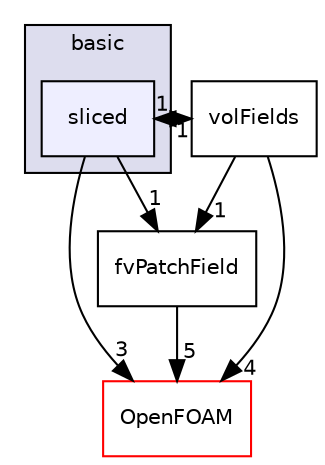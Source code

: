 digraph "src/finiteVolume/fields/fvPatchFields/basic/sliced" {
  bgcolor=transparent;
  compound=true
  node [ fontsize="10", fontname="Helvetica"];
  edge [ labelfontsize="10", labelfontname="Helvetica"];
  subgraph clusterdir_546b14c9025d30bb5b92fa069dbdd82c {
    graph [ bgcolor="#ddddee", pencolor="black", label="basic" fontname="Helvetica", fontsize="10", URL="dir_546b14c9025d30bb5b92fa069dbdd82c.html"]
  dir_1290321db1acbd85e5fd318b9b4c1af3 [shape=box, label="sliced", style="filled", fillcolor="#eeeeff", pencolor="black", URL="dir_1290321db1acbd85e5fd318b9b4c1af3.html"];
  }
  dir_6b9423849569a7ee618201e7cfce9eaa [shape=box label="fvPatchField" URL="dir_6b9423849569a7ee618201e7cfce9eaa.html"];
  dir_bd8bf7fa65467c460a50eacc456ce356 [shape=box label="volFields" URL="dir_bd8bf7fa65467c460a50eacc456ce356.html"];
  dir_c5473ff19b20e6ec4dfe5c310b3778a8 [shape=box label="OpenFOAM" color="red" URL="dir_c5473ff19b20e6ec4dfe5c310b3778a8.html"];
  dir_6b9423849569a7ee618201e7cfce9eaa->dir_c5473ff19b20e6ec4dfe5c310b3778a8 [headlabel="5", labeldistance=1.5 headhref="dir_001011_001929.html"];
  dir_bd8bf7fa65467c460a50eacc456ce356->dir_6b9423849569a7ee618201e7cfce9eaa [headlabel="1", labeldistance=1.5 headhref="dir_001032_001011.html"];
  dir_bd8bf7fa65467c460a50eacc456ce356->dir_c5473ff19b20e6ec4dfe5c310b3778a8 [headlabel="4", labeldistance=1.5 headhref="dir_001032_001929.html"];
  dir_bd8bf7fa65467c460a50eacc456ce356->dir_1290321db1acbd85e5fd318b9b4c1af3 [headlabel="1", labeldistance=1.5 headhref="dir_001032_000917.html"];
  dir_1290321db1acbd85e5fd318b9b4c1af3->dir_6b9423849569a7ee618201e7cfce9eaa [headlabel="1", labeldistance=1.5 headhref="dir_000917_001011.html"];
  dir_1290321db1acbd85e5fd318b9b4c1af3->dir_bd8bf7fa65467c460a50eacc456ce356 [headlabel="1", labeldistance=1.5 headhref="dir_000917_001032.html"];
  dir_1290321db1acbd85e5fd318b9b4c1af3->dir_c5473ff19b20e6ec4dfe5c310b3778a8 [headlabel="3", labeldistance=1.5 headhref="dir_000917_001929.html"];
}
